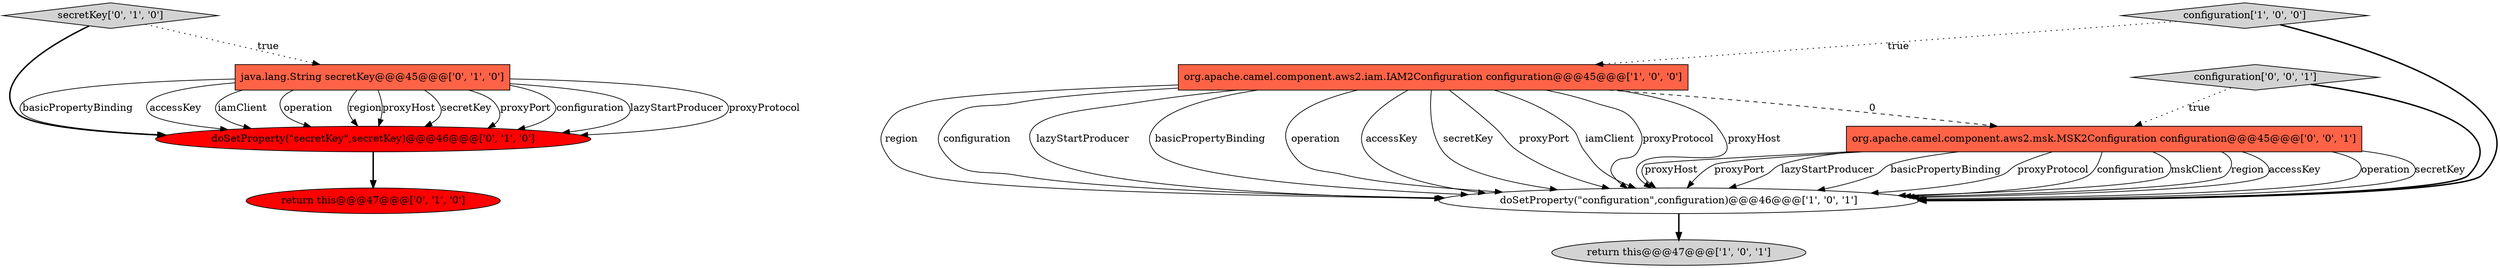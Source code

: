 digraph {
7 [style = filled, label = "return this@@@47@@@['0', '1', '0']", fillcolor = red, shape = ellipse image = "AAA1AAABBB2BBB"];
9 [style = filled, label = "org.apache.camel.component.aws2.msk.MSK2Configuration configuration@@@45@@@['0', '0', '1']", fillcolor = tomato, shape = box image = "AAA0AAABBB3BBB"];
0 [style = filled, label = "org.apache.camel.component.aws2.iam.IAM2Configuration configuration@@@45@@@['1', '0', '0']", fillcolor = tomato, shape = box image = "AAA1AAABBB1BBB"];
3 [style = filled, label = "return this@@@47@@@['1', '0', '1']", fillcolor = lightgray, shape = ellipse image = "AAA0AAABBB1BBB"];
2 [style = filled, label = "configuration['1', '0', '0']", fillcolor = lightgray, shape = diamond image = "AAA0AAABBB1BBB"];
5 [style = filled, label = "doSetProperty(\"secretKey\",secretKey)@@@46@@@['0', '1', '0']", fillcolor = red, shape = ellipse image = "AAA1AAABBB2BBB"];
1 [style = filled, label = "doSetProperty(\"configuration\",configuration)@@@46@@@['1', '0', '1']", fillcolor = white, shape = ellipse image = "AAA0AAABBB1BBB"];
4 [style = filled, label = "java.lang.String secretKey@@@45@@@['0', '1', '0']", fillcolor = tomato, shape = box image = "AAA1AAABBB2BBB"];
6 [style = filled, label = "secretKey['0', '1', '0']", fillcolor = lightgray, shape = diamond image = "AAA0AAABBB2BBB"];
8 [style = filled, label = "configuration['0', '0', '1']", fillcolor = lightgray, shape = diamond image = "AAA0AAABBB3BBB"];
0->1 [style = solid, label="proxyProtocol"];
4->5 [style = solid, label="basicPropertyBinding"];
4->5 [style = solid, label="accessKey"];
9->1 [style = solid, label="operation"];
2->0 [style = dotted, label="true"];
4->5 [style = solid, label="iamClient"];
4->5 [style = solid, label="operation"];
2->1 [style = bold, label=""];
9->1 [style = solid, label="secretKey"];
0->1 [style = solid, label="proxyHost"];
9->1 [style = solid, label="proxyHost"];
4->5 [style = solid, label="region"];
9->1 [style = solid, label="proxyPort"];
0->1 [style = solid, label="region"];
1->3 [style = bold, label=""];
0->1 [style = solid, label="configuration"];
0->1 [style = solid, label="lazyStartProducer"];
4->5 [style = solid, label="proxyHost"];
0->1 [style = solid, label="basicPropertyBinding"];
9->1 [style = solid, label="lazyStartProducer"];
0->1 [style = solid, label="operation"];
9->1 [style = solid, label="basicPropertyBinding"];
8->1 [style = bold, label=""];
6->5 [style = bold, label=""];
9->1 [style = solid, label="proxyProtocol"];
4->5 [style = solid, label="secretKey"];
0->1 [style = solid, label="accessKey"];
6->4 [style = dotted, label="true"];
4->5 [style = solid, label="proxyPort"];
0->1 [style = solid, label="secretKey"];
9->1 [style = solid, label="configuration"];
4->5 [style = solid, label="configuration"];
4->5 [style = solid, label="lazyStartProducer"];
5->7 [style = bold, label=""];
9->1 [style = solid, label="mskClient"];
8->9 [style = dotted, label="true"];
0->9 [style = dashed, label="0"];
4->5 [style = solid, label="proxyProtocol"];
9->1 [style = solid, label="region"];
9->1 [style = solid, label="accessKey"];
0->1 [style = solid, label="proxyPort"];
0->1 [style = solid, label="iamClient"];
}
